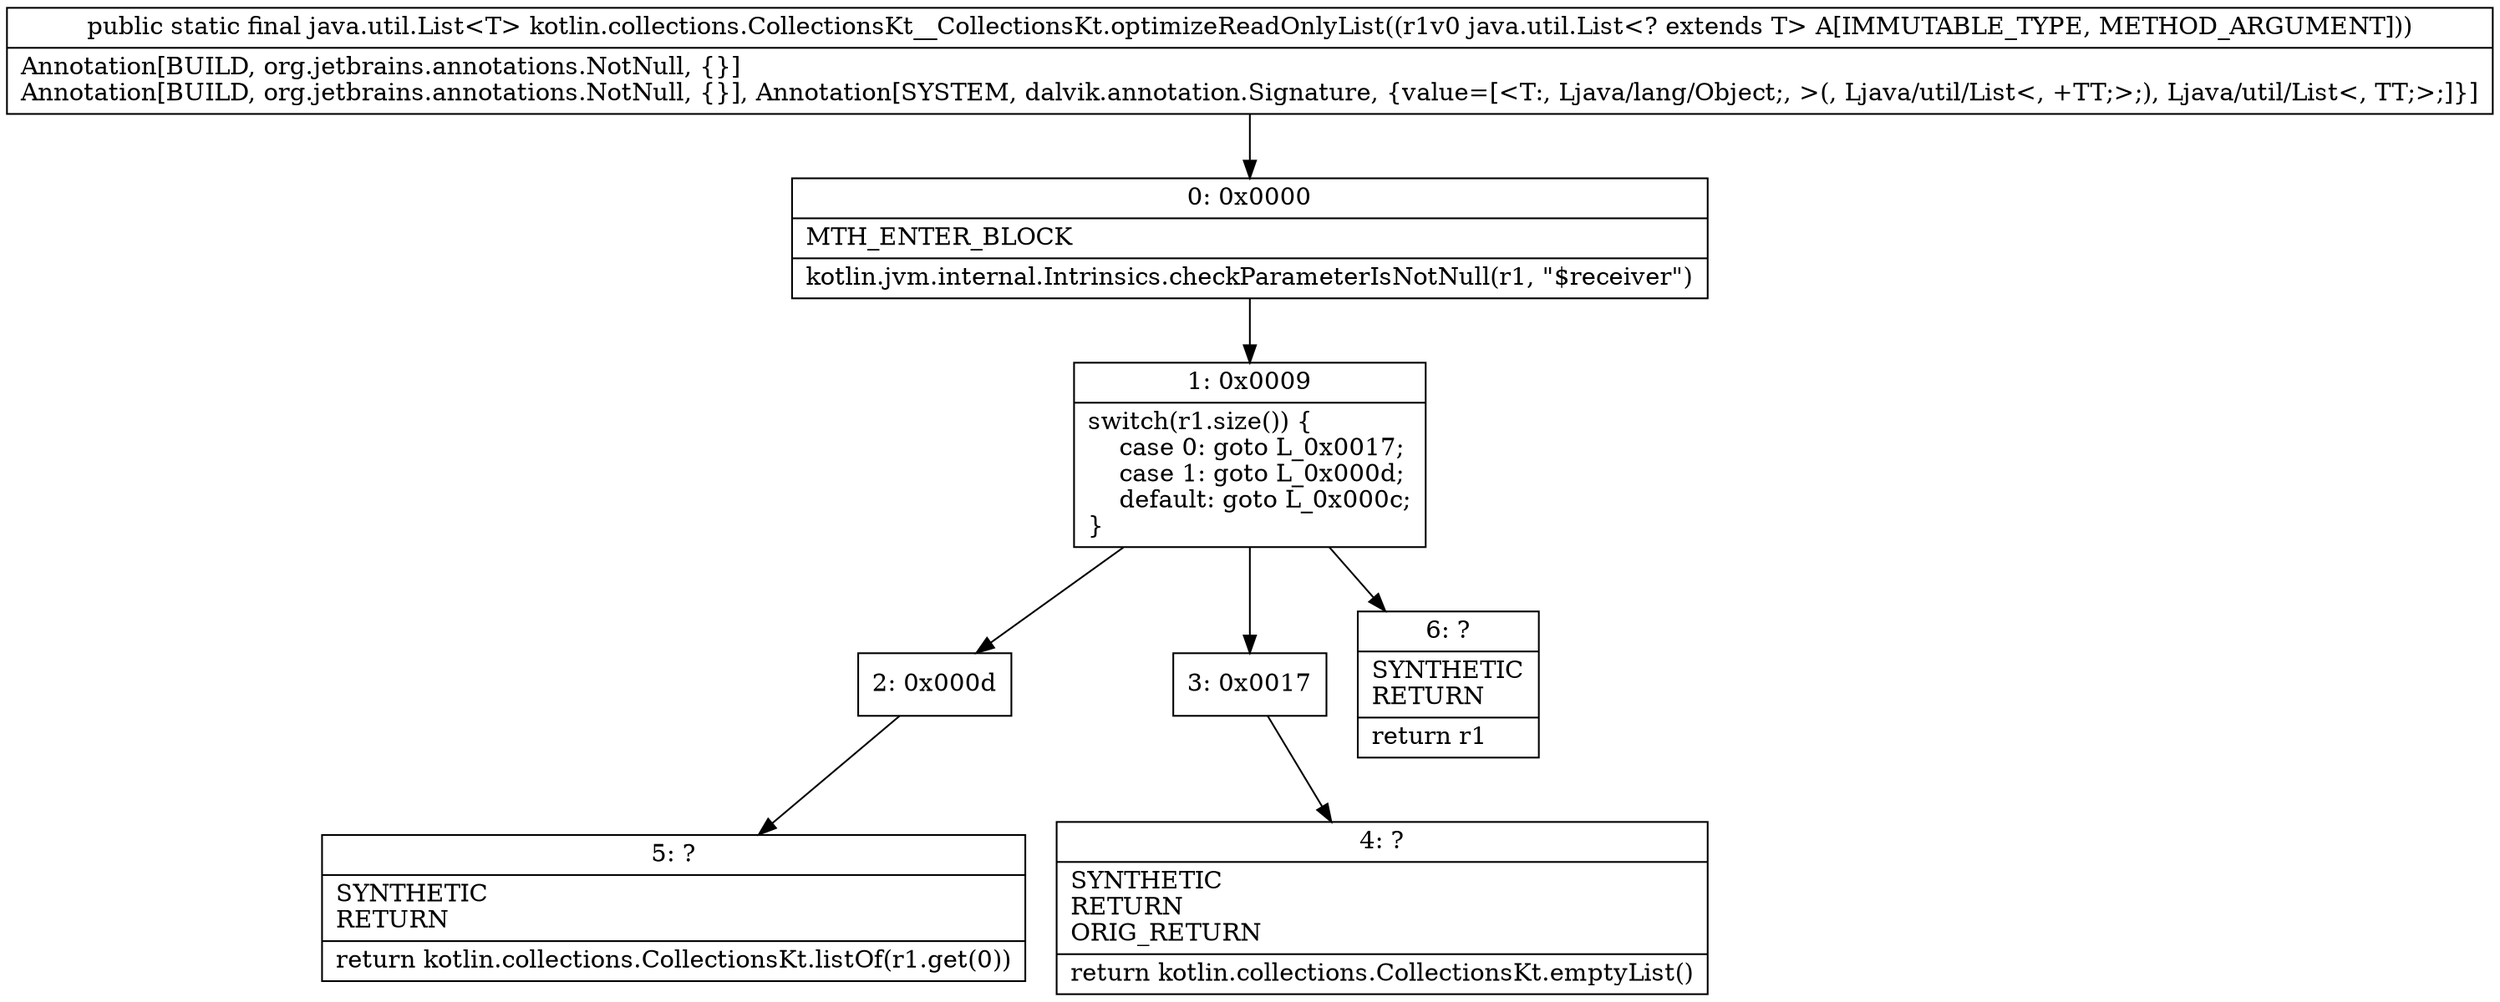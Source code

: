 digraph "CFG forkotlin.collections.CollectionsKt__CollectionsKt.optimizeReadOnlyList(Ljava\/util\/List;)Ljava\/util\/List;" {
Node_0 [shape=record,label="{0\:\ 0x0000|MTH_ENTER_BLOCK\l|kotlin.jvm.internal.Intrinsics.checkParameterIsNotNull(r1, \"$receiver\")\l}"];
Node_1 [shape=record,label="{1\:\ 0x0009|switch(r1.size()) \{\l    case 0: goto L_0x0017;\l    case 1: goto L_0x000d;\l    default: goto L_0x000c;\l\}\l}"];
Node_2 [shape=record,label="{2\:\ 0x000d}"];
Node_3 [shape=record,label="{3\:\ 0x0017}"];
Node_4 [shape=record,label="{4\:\ ?|SYNTHETIC\lRETURN\lORIG_RETURN\l|return kotlin.collections.CollectionsKt.emptyList()\l}"];
Node_5 [shape=record,label="{5\:\ ?|SYNTHETIC\lRETURN\l|return kotlin.collections.CollectionsKt.listOf(r1.get(0))\l}"];
Node_6 [shape=record,label="{6\:\ ?|SYNTHETIC\lRETURN\l|return r1\l}"];
MethodNode[shape=record,label="{public static final java.util.List\<T\> kotlin.collections.CollectionsKt__CollectionsKt.optimizeReadOnlyList((r1v0 java.util.List\<? extends T\> A[IMMUTABLE_TYPE, METHOD_ARGUMENT]))  | Annotation[BUILD, org.jetbrains.annotations.NotNull, \{\}]\lAnnotation[BUILD, org.jetbrains.annotations.NotNull, \{\}], Annotation[SYSTEM, dalvik.annotation.Signature, \{value=[\<T:, Ljava\/lang\/Object;, \>(, Ljava\/util\/List\<, +TT;\>;), Ljava\/util\/List\<, TT;\>;]\}]\l}"];
MethodNode -> Node_0;
Node_0 -> Node_1;
Node_1 -> Node_2;
Node_1 -> Node_3;
Node_1 -> Node_6;
Node_2 -> Node_5;
Node_3 -> Node_4;
}

